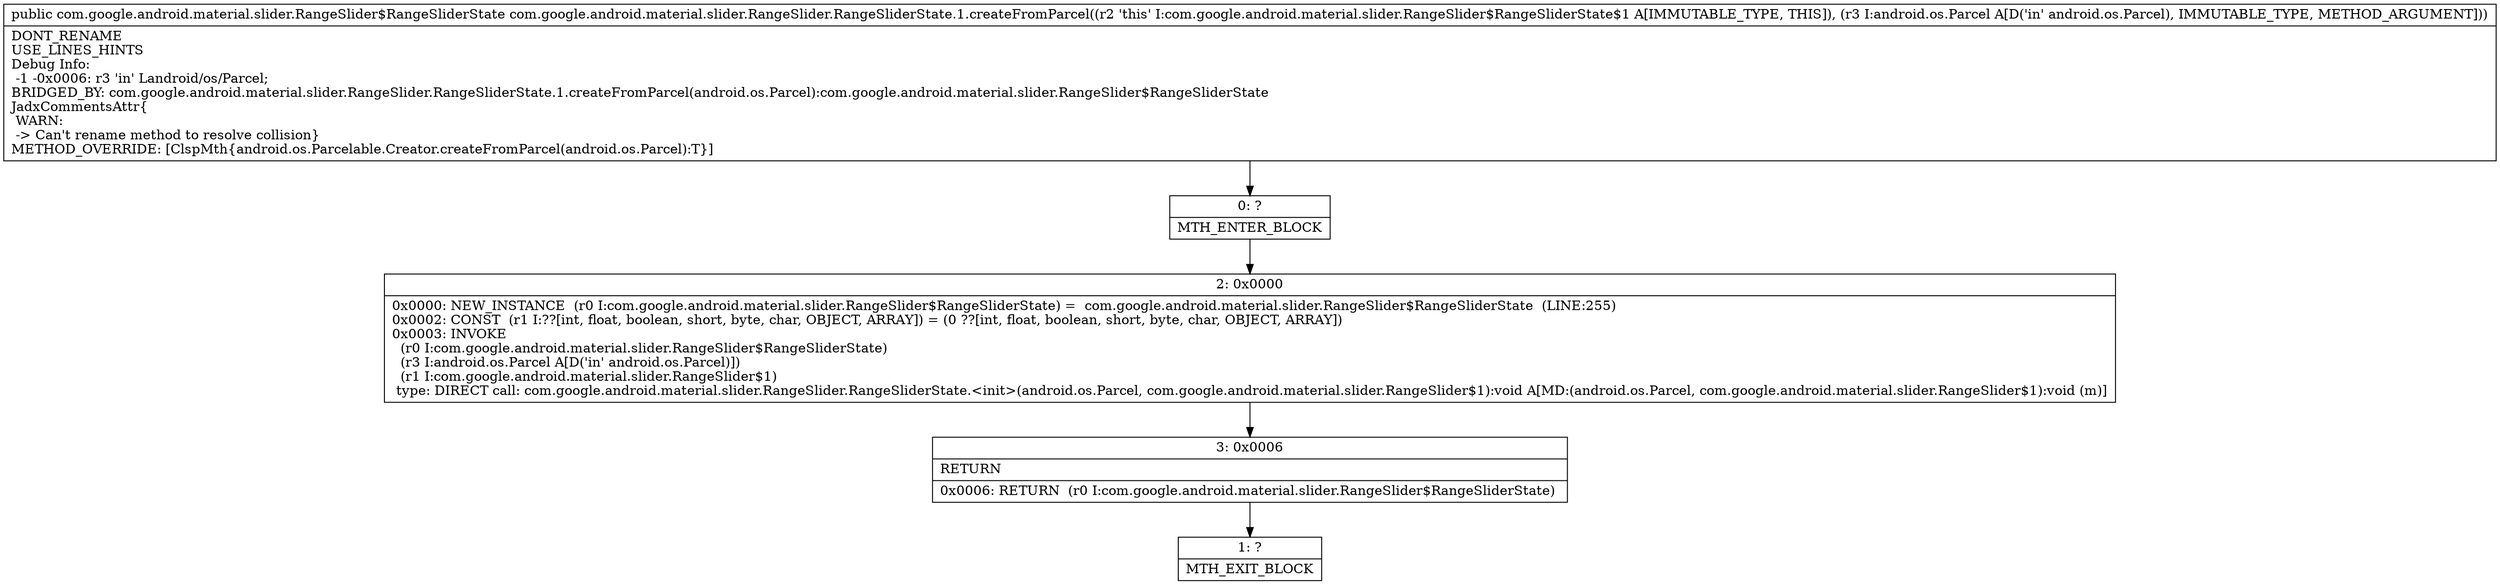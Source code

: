 digraph "CFG forcom.google.android.material.slider.RangeSlider.RangeSliderState.1.createFromParcel(Landroid\/os\/Parcel;)Lcom\/google\/android\/material\/slider\/RangeSlider$RangeSliderState;" {
Node_0 [shape=record,label="{0\:\ ?|MTH_ENTER_BLOCK\l}"];
Node_2 [shape=record,label="{2\:\ 0x0000|0x0000: NEW_INSTANCE  (r0 I:com.google.android.material.slider.RangeSlider$RangeSliderState) =  com.google.android.material.slider.RangeSlider$RangeSliderState  (LINE:255)\l0x0002: CONST  (r1 I:??[int, float, boolean, short, byte, char, OBJECT, ARRAY]) = (0 ??[int, float, boolean, short, byte, char, OBJECT, ARRAY]) \l0x0003: INVOKE  \l  (r0 I:com.google.android.material.slider.RangeSlider$RangeSliderState)\l  (r3 I:android.os.Parcel A[D('in' android.os.Parcel)])\l  (r1 I:com.google.android.material.slider.RangeSlider$1)\l type: DIRECT call: com.google.android.material.slider.RangeSlider.RangeSliderState.\<init\>(android.os.Parcel, com.google.android.material.slider.RangeSlider$1):void A[MD:(android.os.Parcel, com.google.android.material.slider.RangeSlider$1):void (m)]\l}"];
Node_3 [shape=record,label="{3\:\ 0x0006|RETURN\l|0x0006: RETURN  (r0 I:com.google.android.material.slider.RangeSlider$RangeSliderState) \l}"];
Node_1 [shape=record,label="{1\:\ ?|MTH_EXIT_BLOCK\l}"];
MethodNode[shape=record,label="{public com.google.android.material.slider.RangeSlider$RangeSliderState com.google.android.material.slider.RangeSlider.RangeSliderState.1.createFromParcel((r2 'this' I:com.google.android.material.slider.RangeSlider$RangeSliderState$1 A[IMMUTABLE_TYPE, THIS]), (r3 I:android.os.Parcel A[D('in' android.os.Parcel), IMMUTABLE_TYPE, METHOD_ARGUMENT]))  | DONT_RENAME\lUSE_LINES_HINTS\lDebug Info:\l  \-1 \-0x0006: r3 'in' Landroid\/os\/Parcel;\lBRIDGED_BY: com.google.android.material.slider.RangeSlider.RangeSliderState.1.createFromParcel(android.os.Parcel):com.google.android.material.slider.RangeSlider$RangeSliderState\lJadxCommentsAttr\{\l WARN: \l \-\> Can't rename method to resolve collision\}\lMETHOD_OVERRIDE: [ClspMth\{android.os.Parcelable.Creator.createFromParcel(android.os.Parcel):T\}]\l}"];
MethodNode -> Node_0;Node_0 -> Node_2;
Node_2 -> Node_3;
Node_3 -> Node_1;
}

